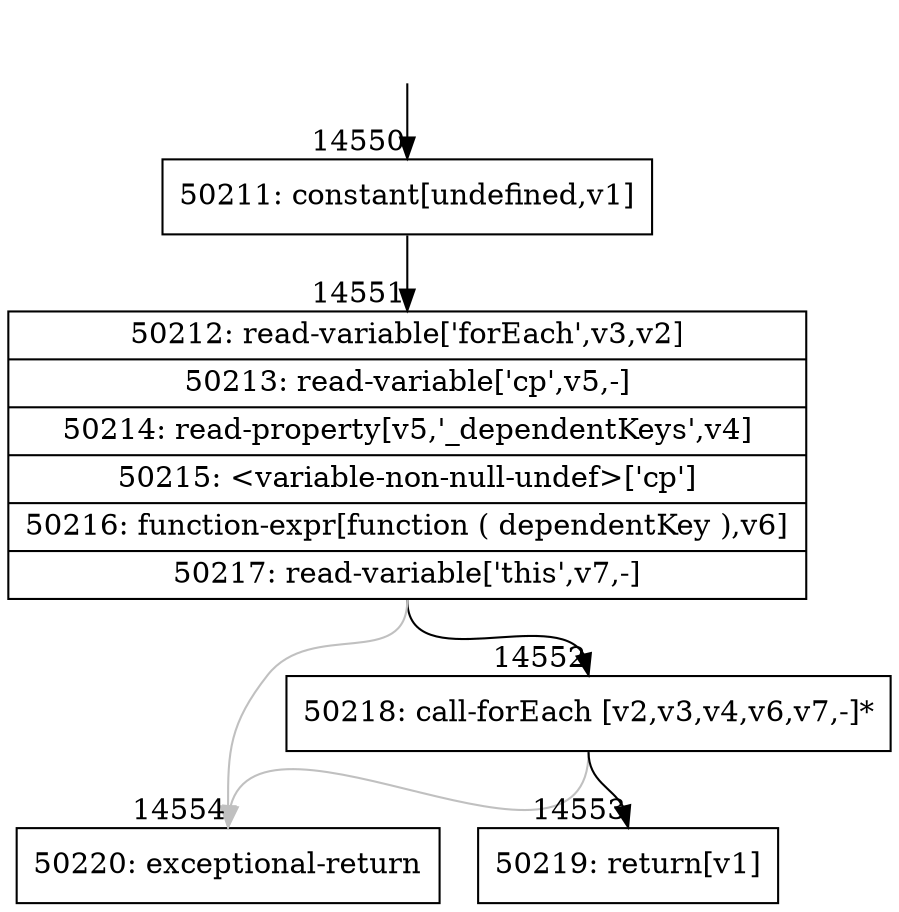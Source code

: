 digraph {
rankdir="TD"
BB_entry1214[shape=none,label=""];
BB_entry1214 -> BB14550 [tailport=s, headport=n, headlabel="    14550"]
BB14550 [shape=record label="{50211: constant[undefined,v1]}" ] 
BB14550 -> BB14551 [tailport=s, headport=n, headlabel="      14551"]
BB14551 [shape=record label="{50212: read-variable['forEach',v3,v2]|50213: read-variable['cp',v5,-]|50214: read-property[v5,'_dependentKeys',v4]|50215: \<variable-non-null-undef\>['cp']|50216: function-expr[function ( dependentKey ),v6]|50217: read-variable['this',v7,-]}" ] 
BB14551 -> BB14552 [tailport=s, headport=n, headlabel="      14552"]
BB14551 -> BB14554 [tailport=s, headport=n, color=gray, headlabel="      14554"]
BB14552 [shape=record label="{50218: call-forEach [v2,v3,v4,v6,v7,-]*}" ] 
BB14552 -> BB14553 [tailport=s, headport=n, headlabel="      14553"]
BB14552 -> BB14554 [tailport=s, headport=n, color=gray]
BB14553 [shape=record label="{50219: return[v1]}" ] 
BB14554 [shape=record label="{50220: exceptional-return}" ] 
//#$~ 26703
}
